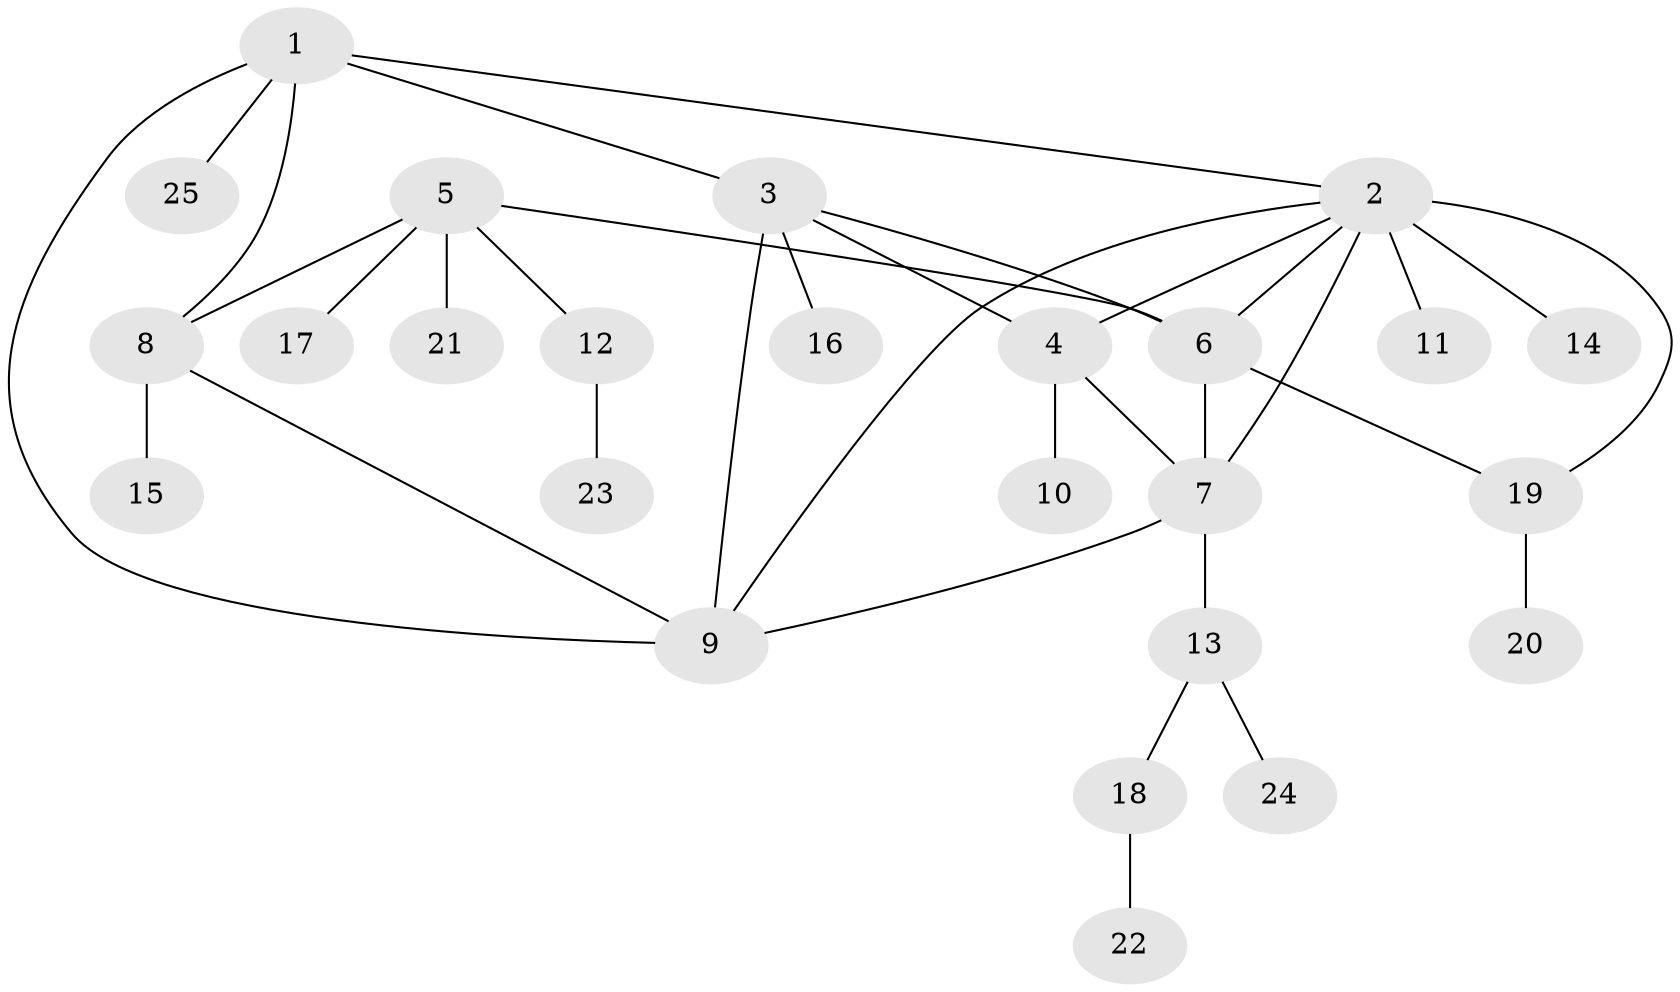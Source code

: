 // original degree distribution, {2: 0.22448979591836735, 11: 0.02040816326530612, 9: 0.02040816326530612, 5: 0.061224489795918366, 6: 0.04081632653061224, 3: 0.08163265306122448, 7: 0.02040816326530612, 1: 0.4897959183673469, 4: 0.04081632653061224}
// Generated by graph-tools (version 1.1) at 2025/37/03/09/25 02:37:42]
// undirected, 25 vertices, 34 edges
graph export_dot {
graph [start="1"]
  node [color=gray90,style=filled];
  1;
  2;
  3;
  4;
  5;
  6;
  7;
  8;
  9;
  10;
  11;
  12;
  13;
  14;
  15;
  16;
  17;
  18;
  19;
  20;
  21;
  22;
  23;
  24;
  25;
  1 -- 2 [weight=1.0];
  1 -- 3 [weight=1.0];
  1 -- 8 [weight=1.0];
  1 -- 9 [weight=1.0];
  1 -- 25 [weight=1.0];
  2 -- 4 [weight=1.0];
  2 -- 6 [weight=1.0];
  2 -- 7 [weight=1.0];
  2 -- 9 [weight=1.0];
  2 -- 11 [weight=3.0];
  2 -- 14 [weight=1.0];
  2 -- 19 [weight=1.0];
  3 -- 4 [weight=1.0];
  3 -- 6 [weight=2.0];
  3 -- 9 [weight=3.0];
  3 -- 16 [weight=1.0];
  4 -- 7 [weight=1.0];
  4 -- 10 [weight=1.0];
  5 -- 6 [weight=1.0];
  5 -- 8 [weight=1.0];
  5 -- 12 [weight=1.0];
  5 -- 17 [weight=1.0];
  5 -- 21 [weight=1.0];
  6 -- 7 [weight=1.0];
  6 -- 19 [weight=1.0];
  7 -- 9 [weight=1.0];
  7 -- 13 [weight=1.0];
  8 -- 9 [weight=1.0];
  8 -- 15 [weight=3.0];
  12 -- 23 [weight=1.0];
  13 -- 18 [weight=1.0];
  13 -- 24 [weight=1.0];
  18 -- 22 [weight=1.0];
  19 -- 20 [weight=1.0];
}
